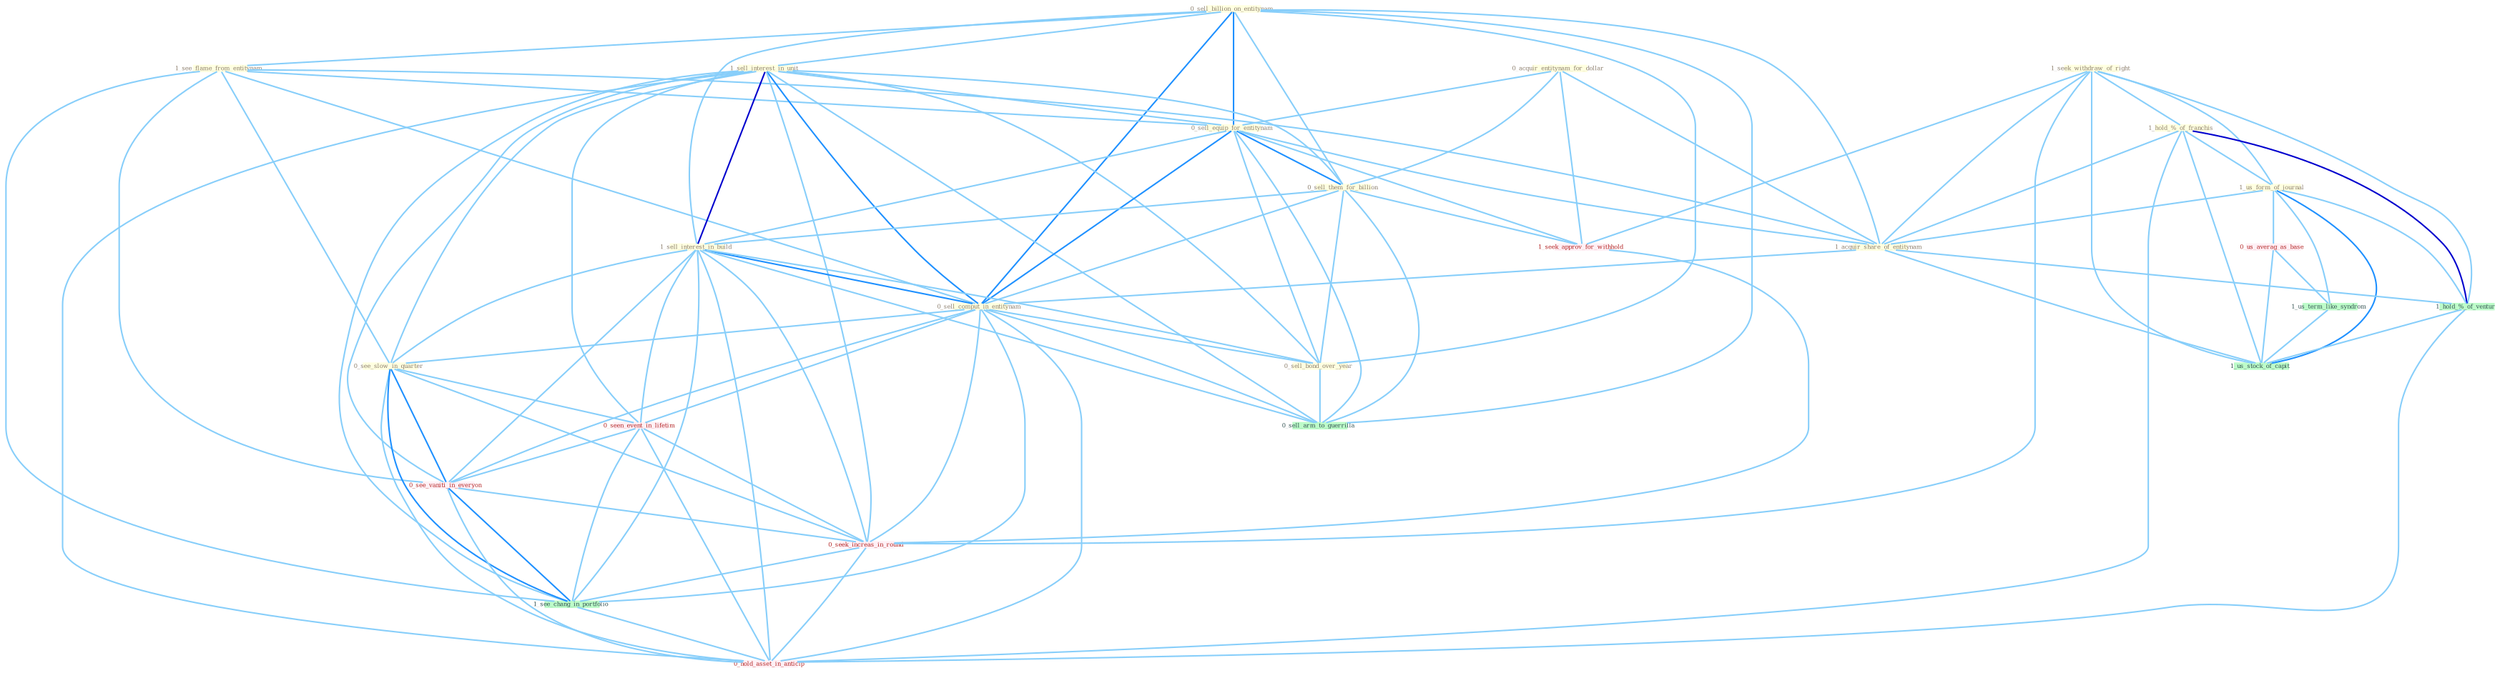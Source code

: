 Graph G{ 
    node
    [shape=polygon,style=filled,width=.5,height=.06,color="#BDFCC9",fixedsize=true,fontsize=4,
    fontcolor="#2f4f4f"];
    {node
    [color="#ffffe0", fontcolor="#8b7d6b"] "0_acquir_entitynam_for_dollar " "0_sell_billion_on_entitynam " "1_seek_withdraw_of_right " "1_see_flame_from_entitynam " "1_sell_interest_in_unit " "1_hold_%_of_franchis " "0_sell_equip_for_entitynam " "1_us_form_of_journal " "0_sell_them_for_billion " "1_sell_interest_in_build " "1_acquir_share_of_entitynam " "0_sell_comput_in_entitynam " "0_sell_bond_over_year " "0_see_slow_in_quarter "}
{node [color="#fff0f5", fontcolor="#b22222"] "0_seen_event_in_lifetim " "0_us_averag_as_base " "1_seek_approv_for_withhold " "0_see_vaniti_in_everyon " "0_seek_increas_in_round " "0_hold_asset_in_anticip "}
edge [color="#B0E2FF"];

	"0_acquir_entitynam_for_dollar " -- "0_sell_equip_for_entitynam " [w="1", color="#87cefa" ];
	"0_acquir_entitynam_for_dollar " -- "0_sell_them_for_billion " [w="1", color="#87cefa" ];
	"0_acquir_entitynam_for_dollar " -- "1_acquir_share_of_entitynam " [w="1", color="#87cefa" ];
	"0_acquir_entitynam_for_dollar " -- "1_seek_approv_for_withhold " [w="1", color="#87cefa" ];
	"0_sell_billion_on_entitynam " -- "1_see_flame_from_entitynam " [w="1", color="#87cefa" ];
	"0_sell_billion_on_entitynam " -- "1_sell_interest_in_unit " [w="1", color="#87cefa" ];
	"0_sell_billion_on_entitynam " -- "0_sell_equip_for_entitynam " [w="2", color="#1e90ff" , len=0.8];
	"0_sell_billion_on_entitynam " -- "0_sell_them_for_billion " [w="1", color="#87cefa" ];
	"0_sell_billion_on_entitynam " -- "1_sell_interest_in_build " [w="1", color="#87cefa" ];
	"0_sell_billion_on_entitynam " -- "1_acquir_share_of_entitynam " [w="1", color="#87cefa" ];
	"0_sell_billion_on_entitynam " -- "0_sell_comput_in_entitynam " [w="2", color="#1e90ff" , len=0.8];
	"0_sell_billion_on_entitynam " -- "0_sell_bond_over_year " [w="1", color="#87cefa" ];
	"0_sell_billion_on_entitynam " -- "0_sell_arm_to_guerrilla " [w="1", color="#87cefa" ];
	"1_seek_withdraw_of_right " -- "1_hold_%_of_franchis " [w="1", color="#87cefa" ];
	"1_seek_withdraw_of_right " -- "1_us_form_of_journal " [w="1", color="#87cefa" ];
	"1_seek_withdraw_of_right " -- "1_acquir_share_of_entitynam " [w="1", color="#87cefa" ];
	"1_seek_withdraw_of_right " -- "1_seek_approv_for_withhold " [w="1", color="#87cefa" ];
	"1_seek_withdraw_of_right " -- "1_hold_%_of_ventur " [w="1", color="#87cefa" ];
	"1_seek_withdraw_of_right " -- "0_seek_increas_in_round " [w="1", color="#87cefa" ];
	"1_seek_withdraw_of_right " -- "1_us_stock_of_capit " [w="1", color="#87cefa" ];
	"1_see_flame_from_entitynam " -- "0_sell_equip_for_entitynam " [w="1", color="#87cefa" ];
	"1_see_flame_from_entitynam " -- "1_acquir_share_of_entitynam " [w="1", color="#87cefa" ];
	"1_see_flame_from_entitynam " -- "0_sell_comput_in_entitynam " [w="1", color="#87cefa" ];
	"1_see_flame_from_entitynam " -- "0_see_slow_in_quarter " [w="1", color="#87cefa" ];
	"1_see_flame_from_entitynam " -- "0_see_vaniti_in_everyon " [w="1", color="#87cefa" ];
	"1_see_flame_from_entitynam " -- "1_see_chang_in_portfolio " [w="1", color="#87cefa" ];
	"1_sell_interest_in_unit " -- "0_sell_equip_for_entitynam " [w="1", color="#87cefa" ];
	"1_sell_interest_in_unit " -- "0_sell_them_for_billion " [w="1", color="#87cefa" ];
	"1_sell_interest_in_unit " -- "1_sell_interest_in_build " [w="3", color="#0000cd" , len=0.6];
	"1_sell_interest_in_unit " -- "0_sell_comput_in_entitynam " [w="2", color="#1e90ff" , len=0.8];
	"1_sell_interest_in_unit " -- "0_sell_bond_over_year " [w="1", color="#87cefa" ];
	"1_sell_interest_in_unit " -- "0_see_slow_in_quarter " [w="1", color="#87cefa" ];
	"1_sell_interest_in_unit " -- "0_seen_event_in_lifetim " [w="1", color="#87cefa" ];
	"1_sell_interest_in_unit " -- "0_see_vaniti_in_everyon " [w="1", color="#87cefa" ];
	"1_sell_interest_in_unit " -- "0_sell_arm_to_guerrilla " [w="1", color="#87cefa" ];
	"1_sell_interest_in_unit " -- "0_seek_increas_in_round " [w="1", color="#87cefa" ];
	"1_sell_interest_in_unit " -- "1_see_chang_in_portfolio " [w="1", color="#87cefa" ];
	"1_sell_interest_in_unit " -- "0_hold_asset_in_anticip " [w="1", color="#87cefa" ];
	"1_hold_%_of_franchis " -- "1_us_form_of_journal " [w="1", color="#87cefa" ];
	"1_hold_%_of_franchis " -- "1_acquir_share_of_entitynam " [w="1", color="#87cefa" ];
	"1_hold_%_of_franchis " -- "1_hold_%_of_ventur " [w="3", color="#0000cd" , len=0.6];
	"1_hold_%_of_franchis " -- "1_us_stock_of_capit " [w="1", color="#87cefa" ];
	"1_hold_%_of_franchis " -- "0_hold_asset_in_anticip " [w="1", color="#87cefa" ];
	"0_sell_equip_for_entitynam " -- "0_sell_them_for_billion " [w="2", color="#1e90ff" , len=0.8];
	"0_sell_equip_for_entitynam " -- "1_sell_interest_in_build " [w="1", color="#87cefa" ];
	"0_sell_equip_for_entitynam " -- "1_acquir_share_of_entitynam " [w="1", color="#87cefa" ];
	"0_sell_equip_for_entitynam " -- "0_sell_comput_in_entitynam " [w="2", color="#1e90ff" , len=0.8];
	"0_sell_equip_for_entitynam " -- "0_sell_bond_over_year " [w="1", color="#87cefa" ];
	"0_sell_equip_for_entitynam " -- "1_seek_approv_for_withhold " [w="1", color="#87cefa" ];
	"0_sell_equip_for_entitynam " -- "0_sell_arm_to_guerrilla " [w="1", color="#87cefa" ];
	"1_us_form_of_journal " -- "1_acquir_share_of_entitynam " [w="1", color="#87cefa" ];
	"1_us_form_of_journal " -- "0_us_averag_as_base " [w="1", color="#87cefa" ];
	"1_us_form_of_journal " -- "1_us_term_like_syndrom " [w="1", color="#87cefa" ];
	"1_us_form_of_journal " -- "1_hold_%_of_ventur " [w="1", color="#87cefa" ];
	"1_us_form_of_journal " -- "1_us_stock_of_capit " [w="2", color="#1e90ff" , len=0.8];
	"0_sell_them_for_billion " -- "1_sell_interest_in_build " [w="1", color="#87cefa" ];
	"0_sell_them_for_billion " -- "0_sell_comput_in_entitynam " [w="1", color="#87cefa" ];
	"0_sell_them_for_billion " -- "0_sell_bond_over_year " [w="1", color="#87cefa" ];
	"0_sell_them_for_billion " -- "1_seek_approv_for_withhold " [w="1", color="#87cefa" ];
	"0_sell_them_for_billion " -- "0_sell_arm_to_guerrilla " [w="1", color="#87cefa" ];
	"1_sell_interest_in_build " -- "0_sell_comput_in_entitynam " [w="2", color="#1e90ff" , len=0.8];
	"1_sell_interest_in_build " -- "0_sell_bond_over_year " [w="1", color="#87cefa" ];
	"1_sell_interest_in_build " -- "0_see_slow_in_quarter " [w="1", color="#87cefa" ];
	"1_sell_interest_in_build " -- "0_seen_event_in_lifetim " [w="1", color="#87cefa" ];
	"1_sell_interest_in_build " -- "0_see_vaniti_in_everyon " [w="1", color="#87cefa" ];
	"1_sell_interest_in_build " -- "0_sell_arm_to_guerrilla " [w="1", color="#87cefa" ];
	"1_sell_interest_in_build " -- "0_seek_increas_in_round " [w="1", color="#87cefa" ];
	"1_sell_interest_in_build " -- "1_see_chang_in_portfolio " [w="1", color="#87cefa" ];
	"1_sell_interest_in_build " -- "0_hold_asset_in_anticip " [w="1", color="#87cefa" ];
	"1_acquir_share_of_entitynam " -- "0_sell_comput_in_entitynam " [w="1", color="#87cefa" ];
	"1_acquir_share_of_entitynam " -- "1_hold_%_of_ventur " [w="1", color="#87cefa" ];
	"1_acquir_share_of_entitynam " -- "1_us_stock_of_capit " [w="1", color="#87cefa" ];
	"0_sell_comput_in_entitynam " -- "0_sell_bond_over_year " [w="1", color="#87cefa" ];
	"0_sell_comput_in_entitynam " -- "0_see_slow_in_quarter " [w="1", color="#87cefa" ];
	"0_sell_comput_in_entitynam " -- "0_seen_event_in_lifetim " [w="1", color="#87cefa" ];
	"0_sell_comput_in_entitynam " -- "0_see_vaniti_in_everyon " [w="1", color="#87cefa" ];
	"0_sell_comput_in_entitynam " -- "0_sell_arm_to_guerrilla " [w="1", color="#87cefa" ];
	"0_sell_comput_in_entitynam " -- "0_seek_increas_in_round " [w="1", color="#87cefa" ];
	"0_sell_comput_in_entitynam " -- "1_see_chang_in_portfolio " [w="1", color="#87cefa" ];
	"0_sell_comput_in_entitynam " -- "0_hold_asset_in_anticip " [w="1", color="#87cefa" ];
	"0_sell_bond_over_year " -- "0_sell_arm_to_guerrilla " [w="1", color="#87cefa" ];
	"0_see_slow_in_quarter " -- "0_seen_event_in_lifetim " [w="1", color="#87cefa" ];
	"0_see_slow_in_quarter " -- "0_see_vaniti_in_everyon " [w="2", color="#1e90ff" , len=0.8];
	"0_see_slow_in_quarter " -- "0_seek_increas_in_round " [w="1", color="#87cefa" ];
	"0_see_slow_in_quarter " -- "1_see_chang_in_portfolio " [w="2", color="#1e90ff" , len=0.8];
	"0_see_slow_in_quarter " -- "0_hold_asset_in_anticip " [w="1", color="#87cefa" ];
	"0_seen_event_in_lifetim " -- "0_see_vaniti_in_everyon " [w="1", color="#87cefa" ];
	"0_seen_event_in_lifetim " -- "0_seek_increas_in_round " [w="1", color="#87cefa" ];
	"0_seen_event_in_lifetim " -- "1_see_chang_in_portfolio " [w="1", color="#87cefa" ];
	"0_seen_event_in_lifetim " -- "0_hold_asset_in_anticip " [w="1", color="#87cefa" ];
	"0_us_averag_as_base " -- "1_us_term_like_syndrom " [w="1", color="#87cefa" ];
	"0_us_averag_as_base " -- "1_us_stock_of_capit " [w="1", color="#87cefa" ];
	"1_us_term_like_syndrom " -- "1_us_stock_of_capit " [w="1", color="#87cefa" ];
	"1_seek_approv_for_withhold " -- "0_seek_increas_in_round " [w="1", color="#87cefa" ];
	"1_hold_%_of_ventur " -- "1_us_stock_of_capit " [w="1", color="#87cefa" ];
	"1_hold_%_of_ventur " -- "0_hold_asset_in_anticip " [w="1", color="#87cefa" ];
	"0_see_vaniti_in_everyon " -- "0_seek_increas_in_round " [w="1", color="#87cefa" ];
	"0_see_vaniti_in_everyon " -- "1_see_chang_in_portfolio " [w="2", color="#1e90ff" , len=0.8];
	"0_see_vaniti_in_everyon " -- "0_hold_asset_in_anticip " [w="1", color="#87cefa" ];
	"0_seek_increas_in_round " -- "1_see_chang_in_portfolio " [w="1", color="#87cefa" ];
	"0_seek_increas_in_round " -- "0_hold_asset_in_anticip " [w="1", color="#87cefa" ];
	"1_see_chang_in_portfolio " -- "0_hold_asset_in_anticip " [w="1", color="#87cefa" ];
}
